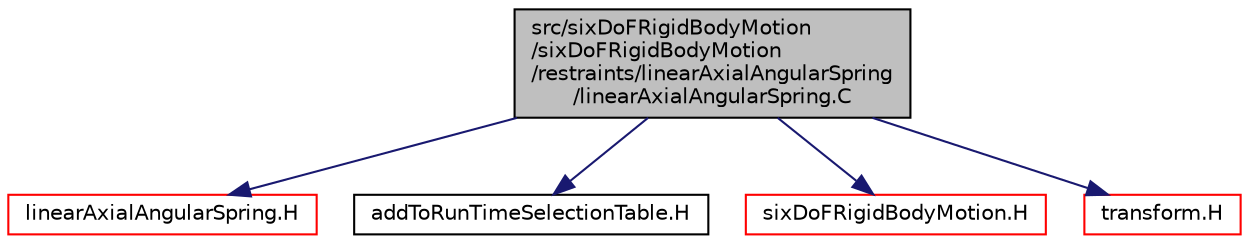 digraph "src/sixDoFRigidBodyMotion/sixDoFRigidBodyMotion/restraints/linearAxialAngularSpring/linearAxialAngularSpring.C"
{
  bgcolor="transparent";
  edge [fontname="Helvetica",fontsize="10",labelfontname="Helvetica",labelfontsize="10"];
  node [fontname="Helvetica",fontsize="10",shape=record];
  Node0 [label="src/sixDoFRigidBodyMotion\l/sixDoFRigidBodyMotion\l/restraints/linearAxialAngularSpring\l/linearAxialAngularSpring.C",height=0.2,width=0.4,color="black", fillcolor="grey75", style="filled", fontcolor="black"];
  Node0 -> Node1 [color="midnightblue",fontsize="10",style="solid",fontname="Helvetica"];
  Node1 [label="linearAxialAngularSpring.H",height=0.2,width=0.4,color="red",URL="$a41978.html"];
  Node0 -> Node187 [color="midnightblue",fontsize="10",style="solid",fontname="Helvetica"];
  Node187 [label="addToRunTimeSelectionTable.H",height=0.2,width=0.4,color="black",URL="$a09989.html",tooltip="Macros for easy insertion into run-time selection tables. "];
  Node0 -> Node188 [color="midnightblue",fontsize="10",style="solid",fontname="Helvetica"];
  Node188 [label="sixDoFRigidBodyMotion.H",height=0.2,width=0.4,color="red",URL="$a15320.html"];
  Node0 -> Node209 [color="midnightblue",fontsize="10",style="solid",fontname="Helvetica"];
  Node209 [label="transform.H",height=0.2,width=0.4,color="red",URL="$a13637.html",tooltip="3D tensor transformation operations. "];
}
